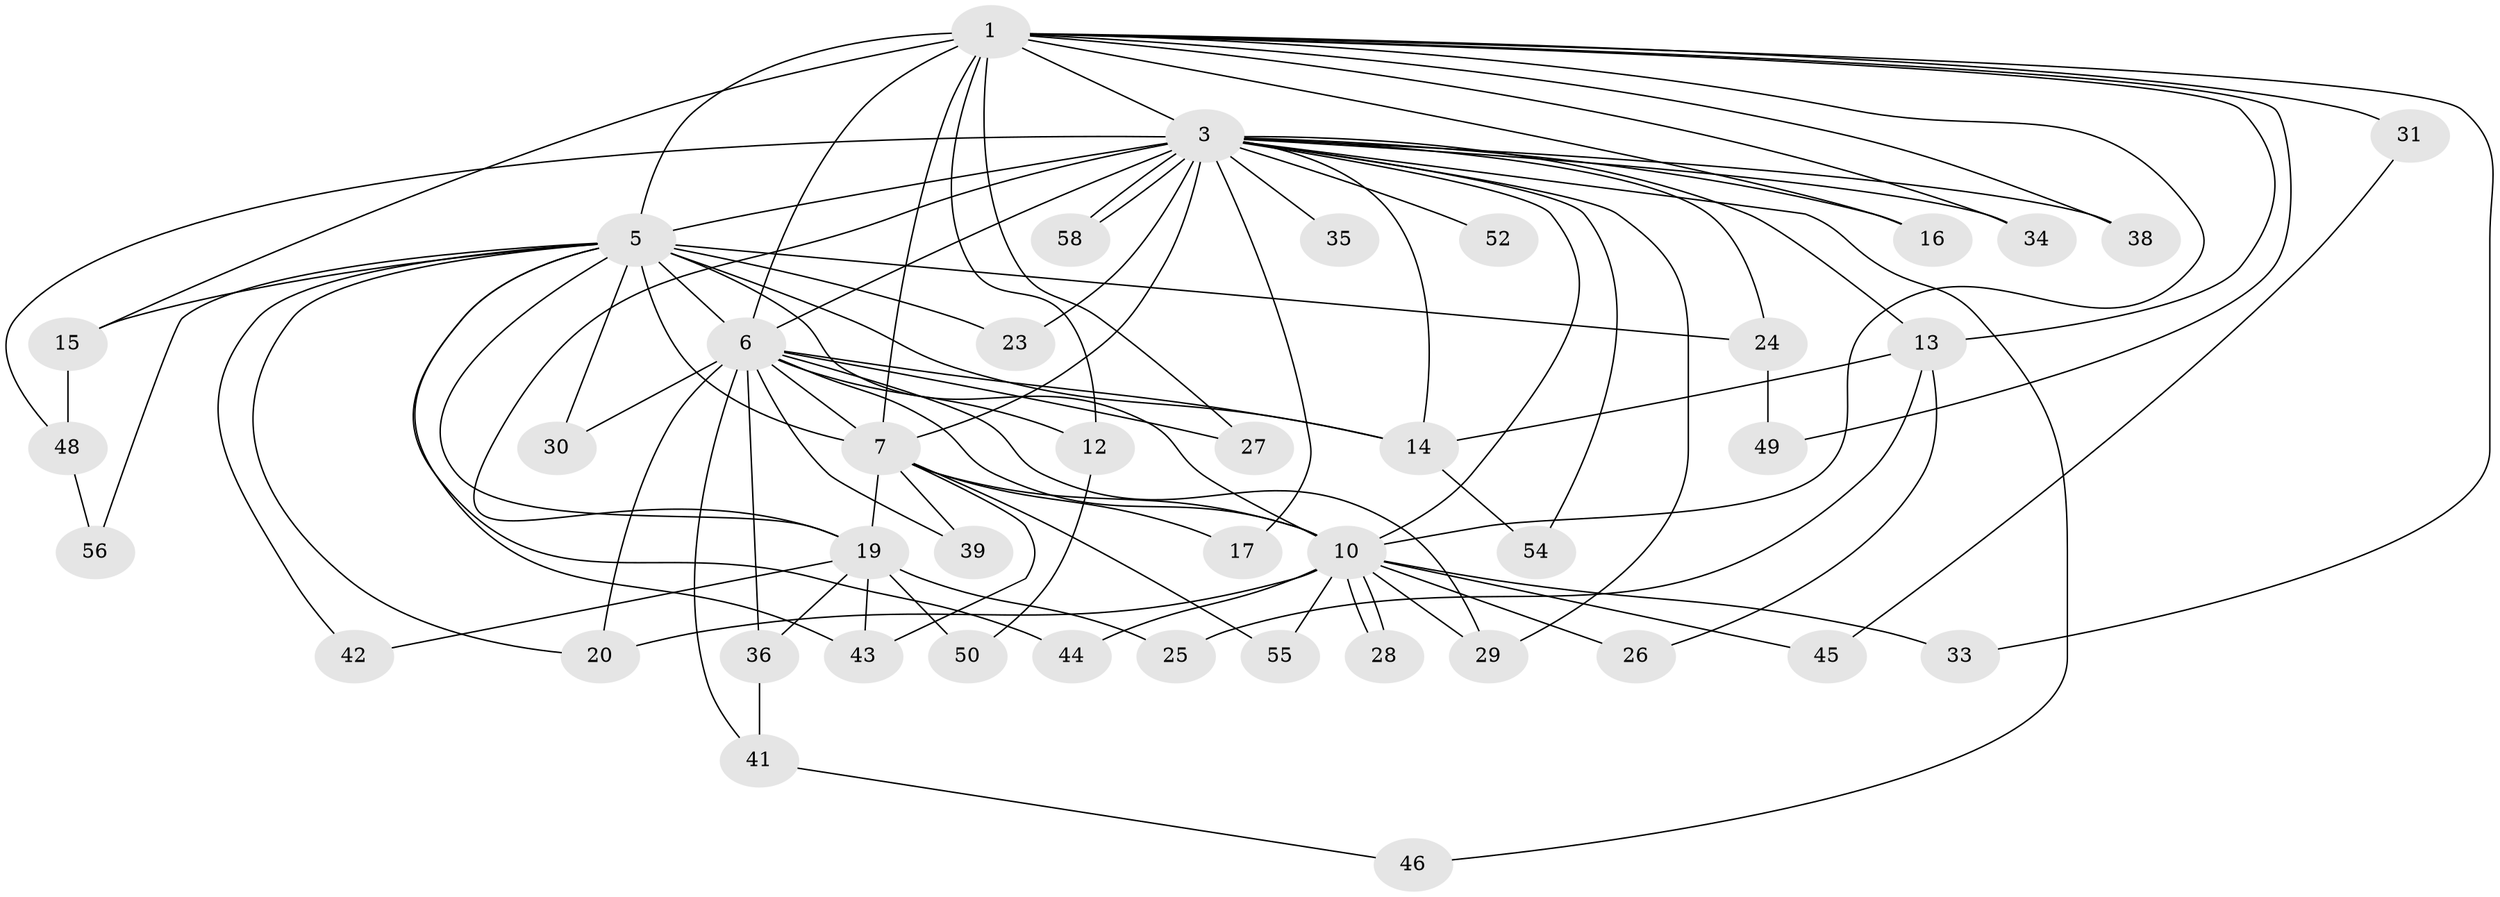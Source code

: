// Generated by graph-tools (version 1.1) at 2025/51/02/27/25 19:51:49]
// undirected, 43 vertices, 92 edges
graph export_dot {
graph [start="1"]
  node [color=gray90,style=filled];
  1 [super="+2"];
  3 [super="+4"];
  5 [super="+9"];
  6 [super="+8"];
  7 [super="+57"];
  10 [super="+11"];
  12;
  13 [super="+18"];
  14 [super="+51"];
  15 [super="+22"];
  16;
  17 [super="+47"];
  19 [super="+21"];
  20 [super="+53"];
  23;
  24;
  25;
  26;
  27 [super="+40"];
  28;
  29 [super="+32"];
  30;
  31 [super="+37"];
  33;
  34;
  35;
  36;
  38;
  39;
  41;
  42;
  43;
  44;
  45;
  46;
  48;
  49;
  50;
  52;
  54;
  55;
  56;
  58;
  1 -- 3 [weight=4];
  1 -- 5 [weight=4];
  1 -- 6 [weight=4];
  1 -- 7 [weight=2];
  1 -- 10 [weight=2];
  1 -- 15 [weight=2];
  1 -- 16;
  1 -- 27 [weight=2];
  1 -- 33;
  1 -- 34;
  1 -- 38;
  1 -- 49;
  1 -- 12;
  1 -- 13;
  1 -- 31 [weight=2];
  3 -- 5 [weight=4];
  3 -- 6 [weight=4];
  3 -- 7 [weight=2];
  3 -- 10 [weight=2];
  3 -- 17 [weight=2];
  3 -- 19;
  3 -- 24;
  3 -- 35 [weight=2];
  3 -- 38;
  3 -- 46;
  3 -- 48;
  3 -- 52 [weight=2];
  3 -- 58;
  3 -- 58;
  3 -- 13;
  3 -- 14;
  3 -- 16;
  3 -- 23;
  3 -- 34;
  3 -- 54;
  3 -- 29;
  5 -- 6 [weight=4];
  5 -- 7 [weight=2];
  5 -- 10 [weight=3];
  5 -- 14;
  5 -- 19;
  5 -- 20;
  5 -- 23;
  5 -- 24;
  5 -- 42;
  5 -- 44;
  5 -- 56;
  5 -- 43;
  5 -- 15;
  5 -- 30;
  6 -- 7 [weight=2];
  6 -- 10 [weight=2];
  6 -- 12;
  6 -- 29;
  6 -- 30;
  6 -- 36;
  6 -- 39;
  6 -- 41;
  6 -- 20;
  6 -- 27;
  6 -- 14;
  7 -- 10;
  7 -- 17;
  7 -- 39;
  7 -- 55;
  7 -- 43;
  7 -- 19;
  10 -- 26;
  10 -- 28;
  10 -- 28;
  10 -- 29;
  10 -- 44;
  10 -- 45;
  10 -- 55;
  10 -- 33;
  10 -- 20;
  12 -- 50;
  13 -- 26;
  13 -- 25;
  13 -- 14;
  14 -- 54;
  15 -- 48;
  19 -- 43;
  19 -- 50;
  19 -- 36;
  19 -- 25;
  19 -- 42;
  24 -- 49;
  31 -- 45;
  36 -- 41;
  41 -- 46;
  48 -- 56;
}
